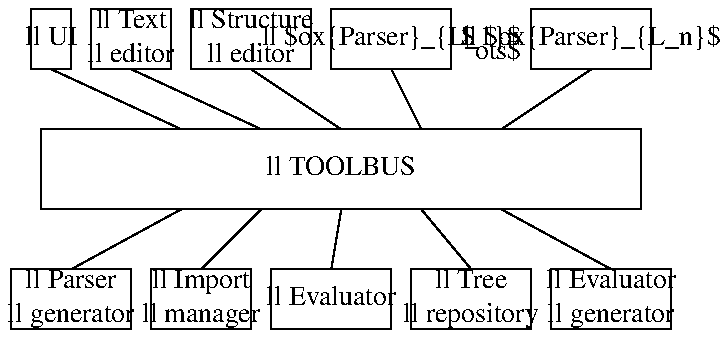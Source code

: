.PS
define ast X
right
[down
R0:[right
B1:box wid 0.2i ht 0.3i "\small UI"
move 0.1i
B2:box wid 0.4i ht 0.3i "\small Text" "\small editor"
move 0.1i
B3:box wid 0.6i ht 0.3i "\small Structure" "\small editor"
move 0.1i
B4:box wid 0.6i ht 0.3i "\small $\mbox{Parser}_{L_1}$"
B5:box invis wid 0.4i ht 0.3i "$\dots$"
B6:box wid 0.6i ht 0.3i "\small $\mbox{Parser}_{L_n}$"
]
move 0.3i
B0:box wid 3.0i ht 0.4i "\small TOOLBUS"
move 0.3i
R1:[right
B1:box wid 0.6i ht 0.3i "\small Parser" "\small generator"
move 0.1i
B2:box wid 0.5i ht 0.3i "\small Import" "\small manager"
move 0.1i
B3:box wid 0.6i ht 0.3i "\small Evaluator"
move 0.1i
B4:box wid 0.6i ht 0.3i "\small Tree" "\small repository"
move 0.1i
B5:box wid 0.6i ht 0.3i "\small Evaluator" "\small generator"
]
line from B0+(-0.8i,0.2i) to R0.B1+(0i,-0.15i)
line from B0+(-0.4i,0.2i) to R0.B2+(0i,-0.15i)
line from B0+(0.0i,0.2i) to R0.B3+(0i,-0.15i)
line from B0+(0.4i,0.2i) to R0.B4+(0i,-0.15i)
line from B0+(0.8i,0.2i) to R0.B6+(0i,-0.15i)
line from R1.B1+(0i,0.15i) to B0+(-0.8i,-0.2i)
line from R1.B2+(0i,0.15i) to B0+(-0.4i,-0.2i)
line from R1.B3+(0i,0.15i) to B0+(0.0i,-0.2i)
line from R1.B4+(0i,0.15i) to B0+(0.4i,-0.2i)
line from R1.B5+(0i,0.15i) to B0+(0.8i,-0.2i)
]
X
ast
.PE
